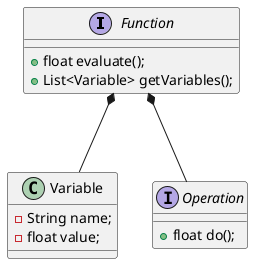 @startuml
interface Function {
    + float evaluate();
    + List<Variable> getVariables();
}

class Variable {
    - String name;
    - float value;
}

interface Operation {
    + float do();
}

Function *-- Variable: ""
Function *-- Operation: ""
@enduml